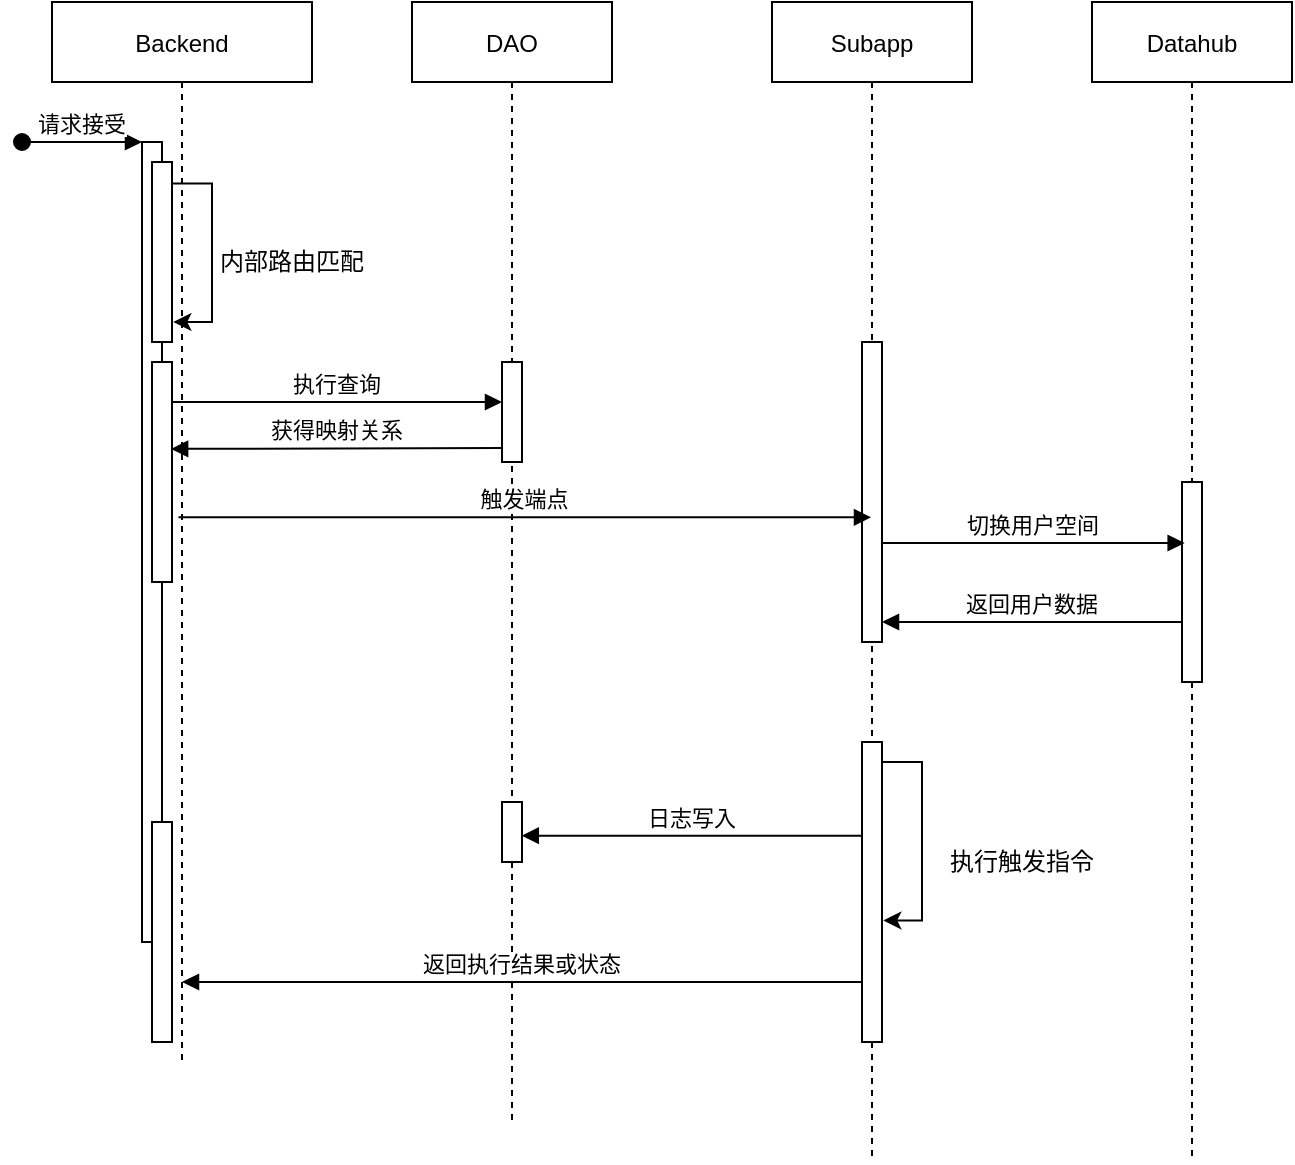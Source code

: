 <mxfile version="20.3.0" type="device"><diagram id="kgpKYQtTHZ0yAKxKKP6v" name="Page-1"><mxGraphModel dx="865" dy="541" grid="1" gridSize="10" guides="1" tooltips="1" connect="1" arrows="1" fold="1" page="1" pageScale="1" pageWidth="850" pageHeight="1100" math="0" shadow="0"><root><mxCell id="0"/><mxCell id="1" parent="0"/><mxCell id="3nuBFxr9cyL0pnOWT2aG-1" value="Backend" style="shape=umlLifeline;perimeter=lifelinePerimeter;container=1;collapsible=0;recursiveResize=0;rounded=0;shadow=0;strokeWidth=1;" parent="1" vertex="1"><mxGeometry x="120" y="80" width="130" height="530" as="geometry"/></mxCell><mxCell id="3nuBFxr9cyL0pnOWT2aG-2" value="" style="points=[];perimeter=orthogonalPerimeter;rounded=0;shadow=0;strokeWidth=1;" parent="3nuBFxr9cyL0pnOWT2aG-1" vertex="1"><mxGeometry x="45" y="70" width="10" height="400" as="geometry"/></mxCell><mxCell id="3nuBFxr9cyL0pnOWT2aG-3" value="请求接受" style="verticalAlign=bottom;startArrow=oval;endArrow=block;startSize=8;shadow=0;strokeWidth=1;" parent="3nuBFxr9cyL0pnOWT2aG-1" target="3nuBFxr9cyL0pnOWT2aG-2" edge="1"><mxGeometry relative="1" as="geometry"><mxPoint x="-15" y="70" as="sourcePoint"/></mxGeometry></mxCell><mxCell id="3nuBFxr9cyL0pnOWT2aG-4" value="" style="points=[];perimeter=orthogonalPerimeter;rounded=0;shadow=0;strokeWidth=1;" parent="3nuBFxr9cyL0pnOWT2aG-1" vertex="1"><mxGeometry x="50" y="80" width="10" height="90" as="geometry"/></mxCell><mxCell id="2gQpOKmAfkAZ7gfSLia_-2" style="edgeStyle=orthogonalEdgeStyle;rounded=0;orthogonalLoop=1;jettySize=auto;html=1;entryX=1.067;entryY=0.748;entryDx=0;entryDy=0;entryPerimeter=0;" edge="1" parent="3nuBFxr9cyL0pnOWT2aG-1"><mxGeometry relative="1" as="geometry"><Array as="points"><mxPoint x="80" y="90.8"/><mxPoint x="80" y="159.8"/></Array><mxPoint x="60" y="90.8" as="sourcePoint"/><mxPoint x="60.67" y="160.0" as="targetPoint"/></mxGeometry></mxCell><mxCell id="2gQpOKmAfkAZ7gfSLia_-4" value="" style="points=[];perimeter=orthogonalPerimeter;rounded=0;shadow=0;strokeWidth=1;" vertex="1" parent="3nuBFxr9cyL0pnOWT2aG-1"><mxGeometry x="50" y="180" width="10" height="110" as="geometry"/></mxCell><mxCell id="3nuBFxr9cyL0pnOWT2aG-5" value="DAO" style="shape=umlLifeline;perimeter=lifelinePerimeter;container=1;collapsible=0;recursiveResize=0;rounded=0;shadow=0;strokeWidth=1;" parent="1" vertex="1"><mxGeometry x="300" y="80" width="100" height="560" as="geometry"/></mxCell><mxCell id="3nuBFxr9cyL0pnOWT2aG-6" value="" style="points=[];perimeter=orthogonalPerimeter;rounded=0;shadow=0;strokeWidth=1;" parent="3nuBFxr9cyL0pnOWT2aG-5" vertex="1"><mxGeometry x="45" y="180" width="10" height="50" as="geometry"/></mxCell><mxCell id="Dd1ERe5MMvk7fAXCJp1--17" value="" style="points=[];perimeter=orthogonalPerimeter;rounded=0;shadow=0;strokeWidth=1;" parent="3nuBFxr9cyL0pnOWT2aG-5" vertex="1"><mxGeometry x="45" y="400" width="10" height="30" as="geometry"/></mxCell><mxCell id="2gQpOKmAfkAZ7gfSLia_-6" value="执行查询" style="verticalAlign=bottom;endArrow=block;shadow=0;strokeWidth=1;entryX=0.1;entryY=0.253;entryDx=0;entryDy=0;entryPerimeter=0;" edge="1" parent="3nuBFxr9cyL0pnOWT2aG-5"><mxGeometry relative="1" as="geometry"><mxPoint x="-120" y="200" as="sourcePoint"/><mxPoint x="45" y="200.0" as="targetPoint"/></mxGeometry></mxCell><mxCell id="Dd1ERe5MMvk7fAXCJp1--1" value="Subapp" style="shape=umlLifeline;perimeter=lifelinePerimeter;container=1;collapsible=0;recursiveResize=0;rounded=0;shadow=0;strokeWidth=1;" parent="1" vertex="1"><mxGeometry x="480" y="80" width="100" height="580" as="geometry"/></mxCell><mxCell id="Dd1ERe5MMvk7fAXCJp1--2" value="" style="points=[];perimeter=orthogonalPerimeter;rounded=0;shadow=0;strokeWidth=1;" parent="Dd1ERe5MMvk7fAXCJp1--1" vertex="1"><mxGeometry x="45" y="170" width="10" height="150" as="geometry"/></mxCell><mxCell id="Dd1ERe5MMvk7fAXCJp1--21" value="" style="points=[];perimeter=orthogonalPerimeter;rounded=0;shadow=0;strokeWidth=1;" parent="Dd1ERe5MMvk7fAXCJp1--1" vertex="1"><mxGeometry x="45" y="370" width="10" height="150" as="geometry"/></mxCell><mxCell id="Dd1ERe5MMvk7fAXCJp1--22" style="edgeStyle=orthogonalEdgeStyle;rounded=0;orthogonalLoop=1;jettySize=auto;html=1;entryX=1.067;entryY=0.748;entryDx=0;entryDy=0;entryPerimeter=0;" parent="Dd1ERe5MMvk7fAXCJp1--1" edge="1"><mxGeometry relative="1" as="geometry"><mxPoint x="55" y="390.0" as="sourcePoint"/><mxPoint x="55.67" y="459.2" as="targetPoint"/><Array as="points"><mxPoint x="55" y="380"/><mxPoint x="75" y="380"/><mxPoint x="75" y="459"/></Array></mxGeometry></mxCell><mxCell id="Dd1ERe5MMvk7fAXCJp1--3" value="Datahub" style="shape=umlLifeline;perimeter=lifelinePerimeter;container=1;collapsible=0;recursiveResize=0;rounded=0;shadow=0;strokeWidth=1;" parent="1" vertex="1"><mxGeometry x="640" y="80" width="100" height="580" as="geometry"/></mxCell><mxCell id="Dd1ERe5MMvk7fAXCJp1--4" value="" style="points=[];perimeter=orthogonalPerimeter;rounded=0;shadow=0;strokeWidth=1;" parent="Dd1ERe5MMvk7fAXCJp1--3" vertex="1"><mxGeometry x="45" y="240" width="10" height="100" as="geometry"/></mxCell><mxCell id="2gQpOKmAfkAZ7gfSLia_-11" value="返回用户数据" style="verticalAlign=bottom;endArrow=block;shadow=0;strokeWidth=1;" edge="1" parent="Dd1ERe5MMvk7fAXCJp1--3" source="Dd1ERe5MMvk7fAXCJp1--4"><mxGeometry relative="1" as="geometry"><mxPoint x="65" y="310" as="sourcePoint"/><mxPoint x="-105" y="310" as="targetPoint"/></mxGeometry></mxCell><UserObject label="执行触发指令" placeholders="1" name="Variable" id="Dd1ERe5MMvk7fAXCJp1--20"><mxCell style="text;html=1;strokeColor=none;fillColor=none;align=center;verticalAlign=middle;whiteSpace=wrap;overflow=hidden;" parent="1" vertex="1"><mxGeometry x="550" y="500" width="110" height="20" as="geometry"/></mxCell></UserObject><mxCell id="Dd1ERe5MMvk7fAXCJp1--27" value="" style="points=[];perimeter=orthogonalPerimeter;rounded=0;shadow=0;strokeWidth=1;" parent="1" vertex="1"><mxGeometry x="170" y="490" width="10" height="110" as="geometry"/></mxCell><mxCell id="Dd1ERe5MMvk7fAXCJp1--28" value="日志写入" style="verticalAlign=bottom;endArrow=block;shadow=0;strokeWidth=1;entryX=0.99;entryY=0.561;entryDx=0;entryDy=0;entryPerimeter=0;" parent="1" edge="1" target="Dd1ERe5MMvk7fAXCJp1--17" source="Dd1ERe5MMvk7fAXCJp1--21"><mxGeometry relative="1" as="geometry"><mxPoint x="520" y="530" as="sourcePoint"/><mxPoint x="370" y="530" as="targetPoint"/></mxGeometry></mxCell><UserObject label="内部路由匹配" placeholders="1" name="Variable" id="2gQpOKmAfkAZ7gfSLia_-3"><mxCell style="text;html=1;strokeColor=none;fillColor=none;align=center;verticalAlign=middle;whiteSpace=wrap;overflow=hidden;" vertex="1" parent="1"><mxGeometry x="200" y="200" width="80" height="20" as="geometry"/></mxCell></UserObject><mxCell id="2gQpOKmAfkAZ7gfSLia_-7" value="获得映射关系" style="verticalAlign=bottom;endArrow=block;shadow=0;strokeWidth=1;exitX=0.051;exitY=0.859;exitDx=0;exitDy=0;exitPerimeter=0;entryX=0.957;entryY=0.395;entryDx=0;entryDy=0;entryPerimeter=0;" edge="1" parent="1" source="3nuBFxr9cyL0pnOWT2aG-6" target="2gQpOKmAfkAZ7gfSLia_-4"><mxGeometry relative="1" as="geometry"><mxPoint x="340" y="310" as="sourcePoint"/><mxPoint x="180" y="312" as="targetPoint"/></mxGeometry></mxCell><mxCell id="2gQpOKmAfkAZ7gfSLia_-9" value="触发端点" style="verticalAlign=bottom;endArrow=block;shadow=0;strokeWidth=1;exitX=1.323;exitY=0.706;exitDx=0;exitDy=0;exitPerimeter=0;" edge="1" parent="1" source="2gQpOKmAfkAZ7gfSLia_-4" target="Dd1ERe5MMvk7fAXCJp1--1"><mxGeometry relative="1" as="geometry"><mxPoint x="186.74" y="340.32" as="sourcePoint"/><mxPoint x="355" y="340.0" as="targetPoint"/></mxGeometry></mxCell><mxCell id="2gQpOKmAfkAZ7gfSLia_-10" value="切换用户空间" style="verticalAlign=bottom;endArrow=block;shadow=0;strokeWidth=1;entryX=0.133;entryY=0.305;entryDx=0;entryDy=0;entryPerimeter=0;" edge="1" parent="1" source="Dd1ERe5MMvk7fAXCJp1--2" target="Dd1ERe5MMvk7fAXCJp1--4"><mxGeometry relative="1" as="geometry"><mxPoint x="540.0" y="359.83" as="sourcePoint"/><mxPoint x="690" y="360" as="targetPoint"/></mxGeometry></mxCell><mxCell id="2gQpOKmAfkAZ7gfSLia_-14" value="返回执行结果或状态" style="verticalAlign=bottom;endArrow=block;shadow=0;strokeWidth=1;" edge="1" parent="1" source="Dd1ERe5MMvk7fAXCJp1--21" target="3nuBFxr9cyL0pnOWT2aG-1"><mxGeometry relative="1" as="geometry"><mxPoint x="193.23" y="347.66" as="sourcePoint"/><mxPoint x="539.5" y="347.66" as="targetPoint"/><Array as="points"><mxPoint x="400" y="570"/></Array></mxGeometry></mxCell></root></mxGraphModel></diagram></mxfile>